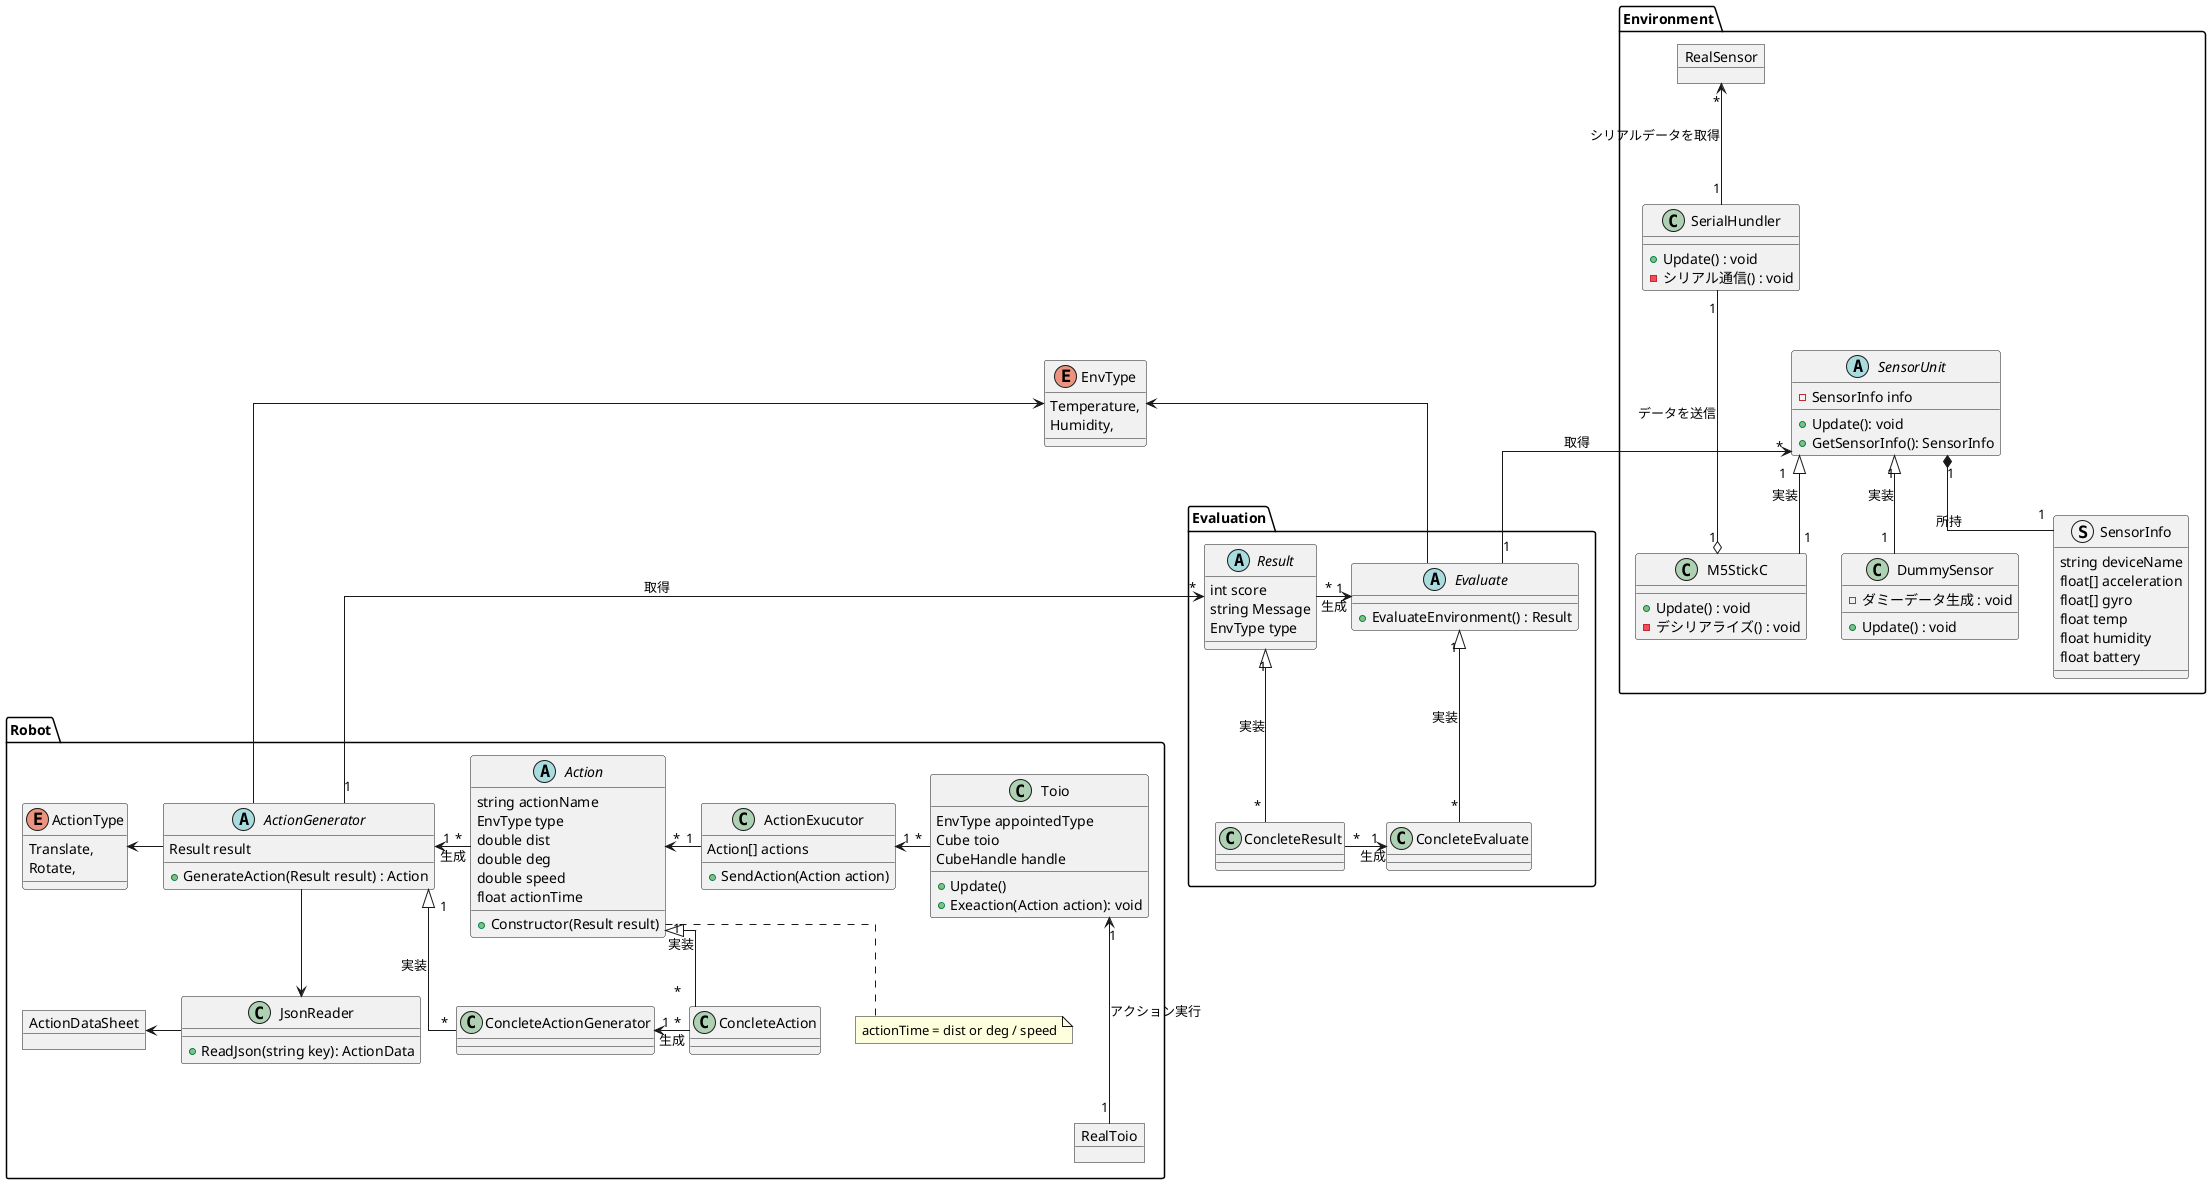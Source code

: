 @startuml overview
skinparam Linetype ortho

package Environment{
	abstract SensorUnit{
		- SensorInfo info
		+ Update(): void
		+ GetSensorInfo(): SensorInfo
	}
	class M5StickC{
		+ Update() : void
		- デシリアライズ() : void
	}
	class SerialHundler{
		+ Update() : void
		- シリアル通信() : void
	}
	class DummySensor{
		+ Update() : void
		- ダミーデータ生成 : void
	}
	struct SensorInfo{
		string deviceName
		float[] acceleration
		float[] gyro
		float temp
		float humidity
		float battery
	}
	object RealSensor

	RealSensor "*" <--- "1" SerialHundler : シリアルデータを取得
	SensorUnit "1" <|-- "1" M5StickC : 実装
	SensorUnit "1" <|-- "1" DummySensor : 実装
	SensorUnit "1" *-- "1" SensorInfo : 所持
	M5StickC "1" o--up- "1" SerialHundler : データを送信
}

enum EnvType{
	Temperature,
	Humidity,
}

package Evaluation{
	abstract Evaluate{
		+ EvaluateEnvironment() : Result
	}
	class ConcleteEvaluate{

	}
	abstract Result{
		int score
		string Message
		EnvType type
	}
	class ConcleteResult

	SensorUnit "*" <-- "1" Evaluate : 取得
	Evaluate "1" <-right-- "*" Result : 生成
	Evaluate "1" <|-down- "*" ConcleteEvaluate : 実装
	Result "1" <|-down- "*" ConcleteResult : 実装
	ConcleteEvaluate "1" <-right-- "*" ConcleteResult : 生成
	Evaluate -up-> EnvType
}

package Robot{
	abstract ActionGenerator{
		Result result
		+ GenerateAction(Result result) : Action
	}
	abstract Action{
		string actionName
		EnvType type
		double dist
		double deg
		double speed
		float actionTime
		+ Constructor(Result result)
	}
	note bottom of Action: actionTime = dist or deg / speed
	class ConcleteActionGenerator
	class ConcleteAction
	class ActionExucutor{
		Action[] actions
		+ SendAction(Action action)
	}
	class Toio{
		EnvType appointedType
		Cube toio
		CubeHandle handle
		+ Update()
		+ Exeaction(Action action): void
	}
	object RealToio
	enum ActionType{
		Translate,
		Rotate,
	}
	class JsonReader{
		+ ReadJson(string key): ActionData
	}
	object ActionDataSheet

	Result "*" <-- "1" ActionGenerator : 取得
	EnvType <-down- ActionGenerator
	ActionType <- ActionGenerator
	ActionDataSheet <-right- JsonReader
	JsonReader <-up- ActionGenerator
	ActionGenerator "1" <-right-- "*" Action : 生成
	ActionGenerator "1" <|-- "*" ConcleteActionGenerator : 実装
	Action "1" <|-- "*" ConcleteAction : 実装
	ConcleteActionGenerator "1" <-right-- "*" ConcleteAction : 生成
	Action "*" <-right-- "1" ActionExucutor
	ActionExucutor "1" <-right- "*" Toio
	Toio "1" <--- "1" RealToio : アクション実行
}
@enduml